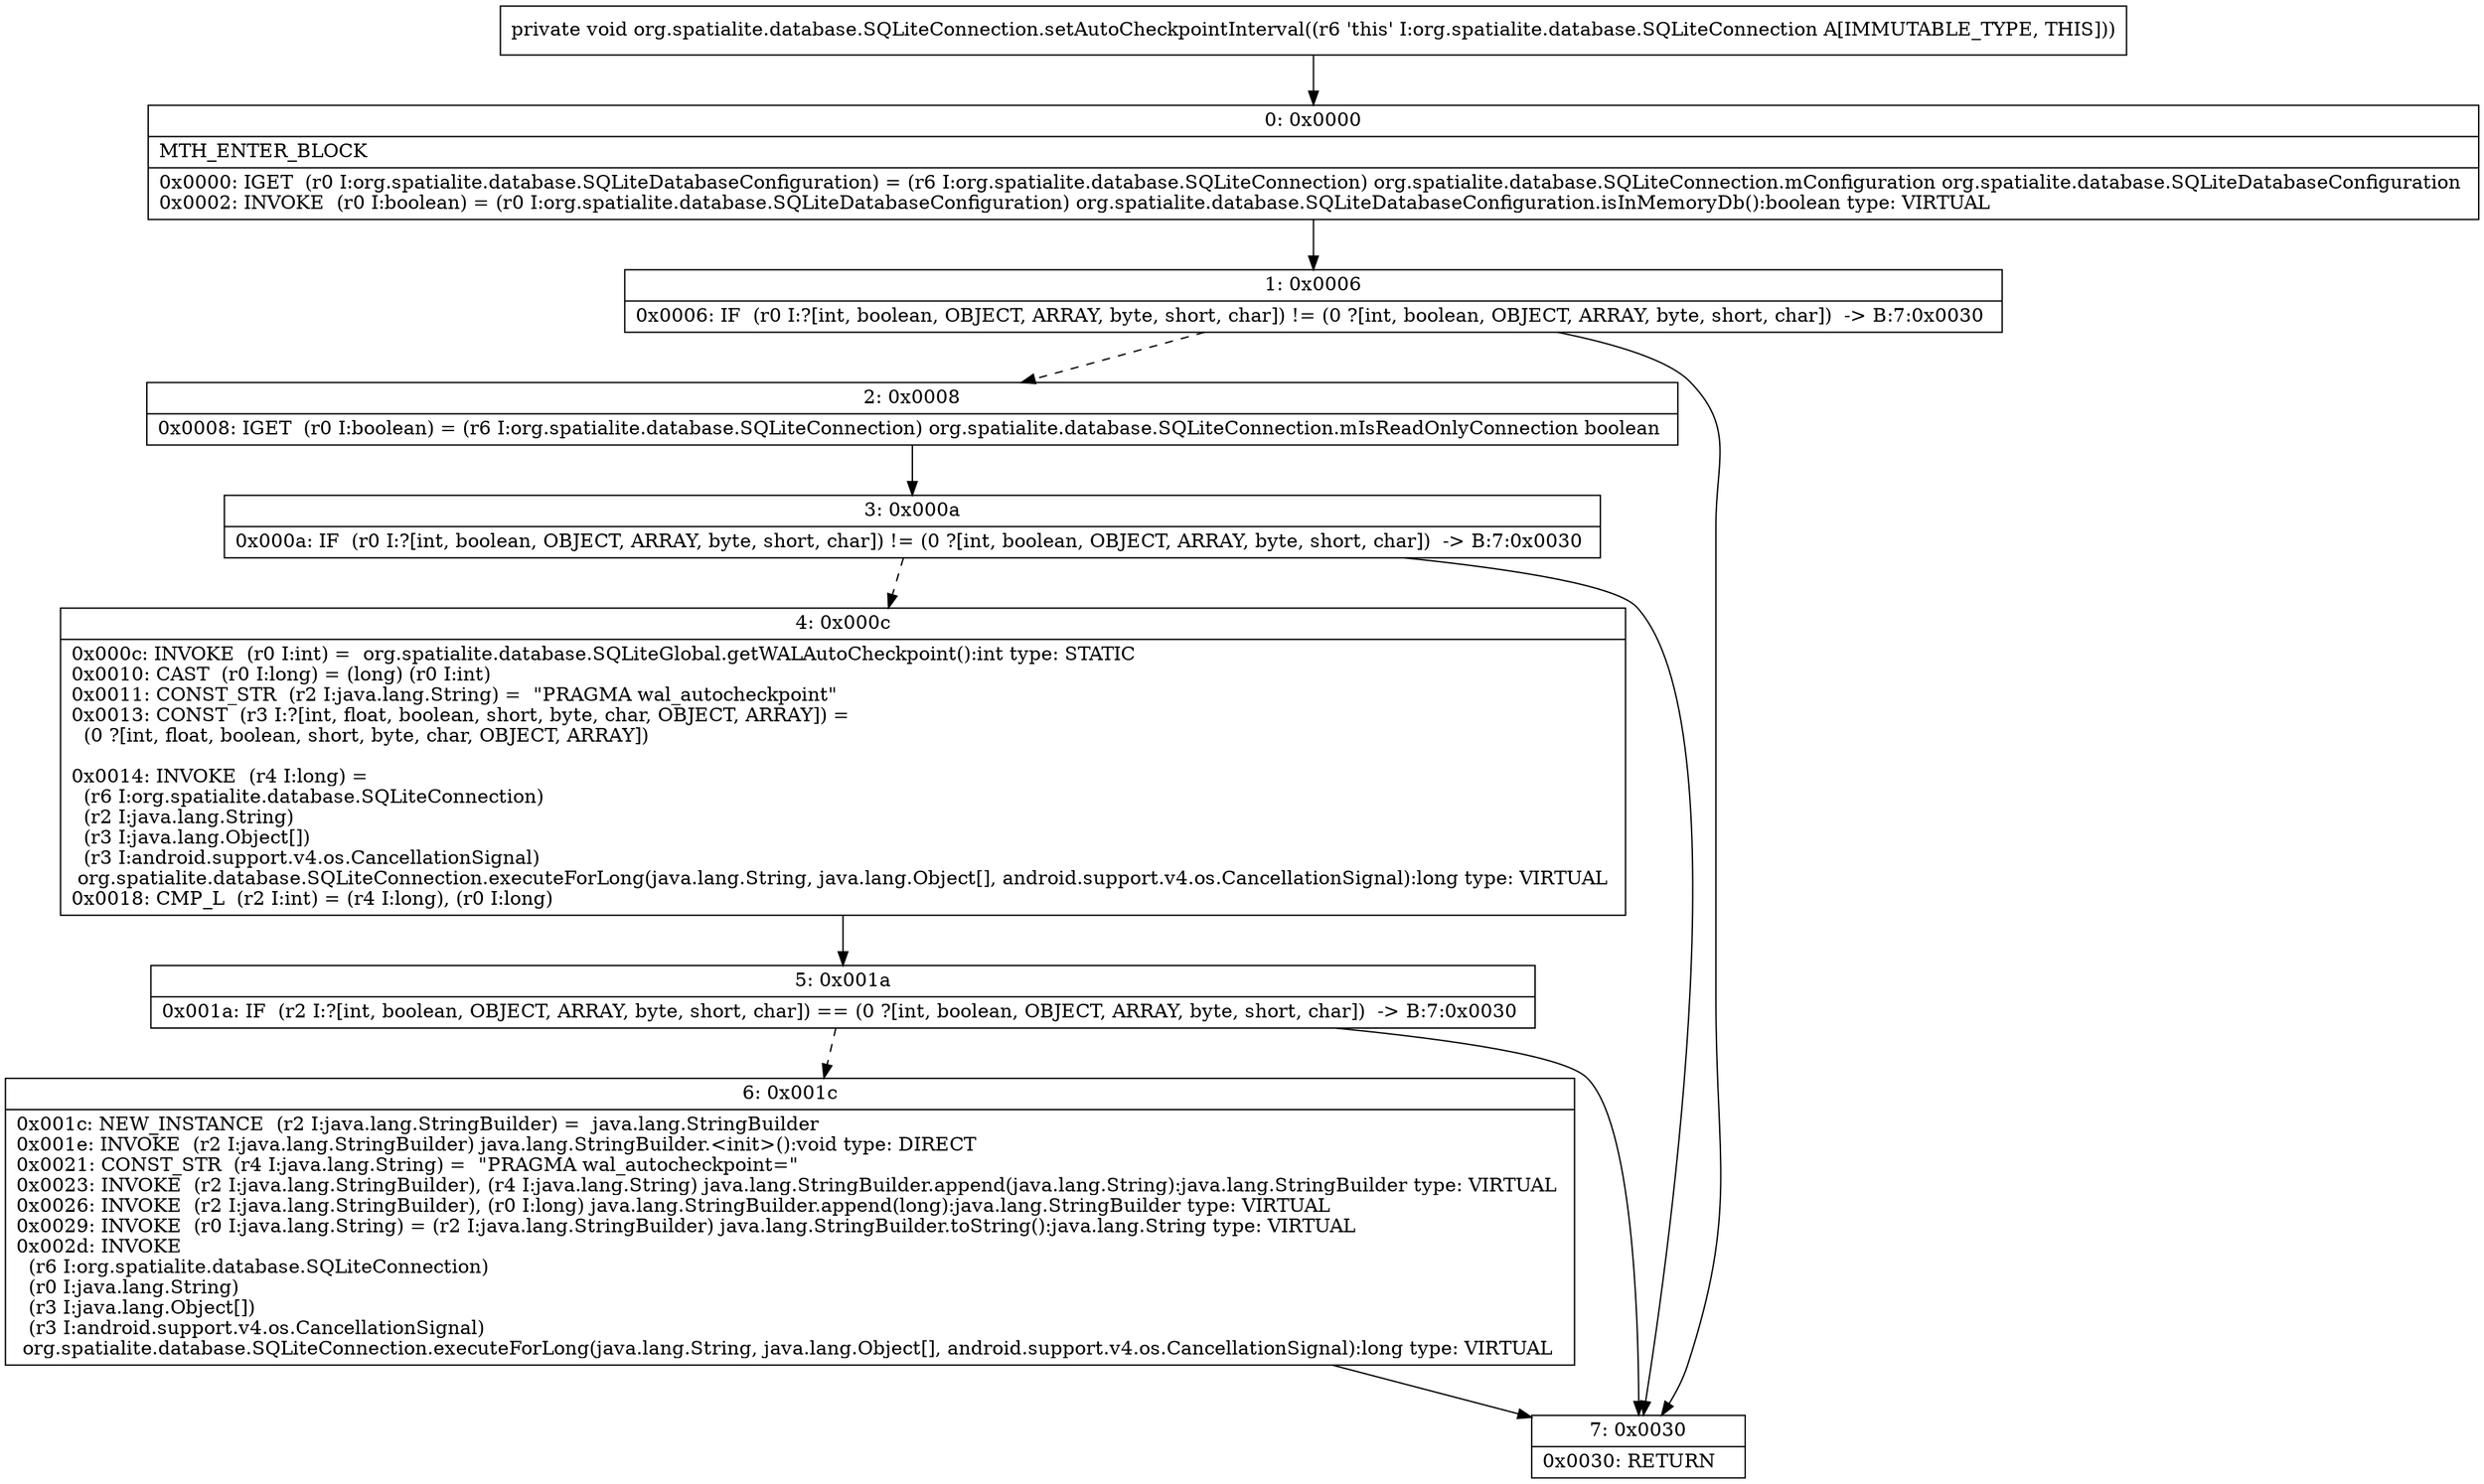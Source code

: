 digraph "CFG fororg.spatialite.database.SQLiteConnection.setAutoCheckpointInterval()V" {
Node_0 [shape=record,label="{0\:\ 0x0000|MTH_ENTER_BLOCK\l|0x0000: IGET  (r0 I:org.spatialite.database.SQLiteDatabaseConfiguration) = (r6 I:org.spatialite.database.SQLiteConnection) org.spatialite.database.SQLiteConnection.mConfiguration org.spatialite.database.SQLiteDatabaseConfiguration \l0x0002: INVOKE  (r0 I:boolean) = (r0 I:org.spatialite.database.SQLiteDatabaseConfiguration) org.spatialite.database.SQLiteDatabaseConfiguration.isInMemoryDb():boolean type: VIRTUAL \l}"];
Node_1 [shape=record,label="{1\:\ 0x0006|0x0006: IF  (r0 I:?[int, boolean, OBJECT, ARRAY, byte, short, char]) != (0 ?[int, boolean, OBJECT, ARRAY, byte, short, char])  \-\> B:7:0x0030 \l}"];
Node_2 [shape=record,label="{2\:\ 0x0008|0x0008: IGET  (r0 I:boolean) = (r6 I:org.spatialite.database.SQLiteConnection) org.spatialite.database.SQLiteConnection.mIsReadOnlyConnection boolean \l}"];
Node_3 [shape=record,label="{3\:\ 0x000a|0x000a: IF  (r0 I:?[int, boolean, OBJECT, ARRAY, byte, short, char]) != (0 ?[int, boolean, OBJECT, ARRAY, byte, short, char])  \-\> B:7:0x0030 \l}"];
Node_4 [shape=record,label="{4\:\ 0x000c|0x000c: INVOKE  (r0 I:int) =  org.spatialite.database.SQLiteGlobal.getWALAutoCheckpoint():int type: STATIC \l0x0010: CAST  (r0 I:long) = (long) (r0 I:int) \l0x0011: CONST_STR  (r2 I:java.lang.String) =  \"PRAGMA wal_autocheckpoint\" \l0x0013: CONST  (r3 I:?[int, float, boolean, short, byte, char, OBJECT, ARRAY]) = \l  (0 ?[int, float, boolean, short, byte, char, OBJECT, ARRAY])\l \l0x0014: INVOKE  (r4 I:long) = \l  (r6 I:org.spatialite.database.SQLiteConnection)\l  (r2 I:java.lang.String)\l  (r3 I:java.lang.Object[])\l  (r3 I:android.support.v4.os.CancellationSignal)\l org.spatialite.database.SQLiteConnection.executeForLong(java.lang.String, java.lang.Object[], android.support.v4.os.CancellationSignal):long type: VIRTUAL \l0x0018: CMP_L  (r2 I:int) = (r4 I:long), (r0 I:long) \l}"];
Node_5 [shape=record,label="{5\:\ 0x001a|0x001a: IF  (r2 I:?[int, boolean, OBJECT, ARRAY, byte, short, char]) == (0 ?[int, boolean, OBJECT, ARRAY, byte, short, char])  \-\> B:7:0x0030 \l}"];
Node_6 [shape=record,label="{6\:\ 0x001c|0x001c: NEW_INSTANCE  (r2 I:java.lang.StringBuilder) =  java.lang.StringBuilder \l0x001e: INVOKE  (r2 I:java.lang.StringBuilder) java.lang.StringBuilder.\<init\>():void type: DIRECT \l0x0021: CONST_STR  (r4 I:java.lang.String) =  \"PRAGMA wal_autocheckpoint=\" \l0x0023: INVOKE  (r2 I:java.lang.StringBuilder), (r4 I:java.lang.String) java.lang.StringBuilder.append(java.lang.String):java.lang.StringBuilder type: VIRTUAL \l0x0026: INVOKE  (r2 I:java.lang.StringBuilder), (r0 I:long) java.lang.StringBuilder.append(long):java.lang.StringBuilder type: VIRTUAL \l0x0029: INVOKE  (r0 I:java.lang.String) = (r2 I:java.lang.StringBuilder) java.lang.StringBuilder.toString():java.lang.String type: VIRTUAL \l0x002d: INVOKE  \l  (r6 I:org.spatialite.database.SQLiteConnection)\l  (r0 I:java.lang.String)\l  (r3 I:java.lang.Object[])\l  (r3 I:android.support.v4.os.CancellationSignal)\l org.spatialite.database.SQLiteConnection.executeForLong(java.lang.String, java.lang.Object[], android.support.v4.os.CancellationSignal):long type: VIRTUAL \l}"];
Node_7 [shape=record,label="{7\:\ 0x0030|0x0030: RETURN   \l}"];
MethodNode[shape=record,label="{private void org.spatialite.database.SQLiteConnection.setAutoCheckpointInterval((r6 'this' I:org.spatialite.database.SQLiteConnection A[IMMUTABLE_TYPE, THIS])) }"];
MethodNode -> Node_0;
Node_0 -> Node_1;
Node_1 -> Node_2[style=dashed];
Node_1 -> Node_7;
Node_2 -> Node_3;
Node_3 -> Node_4[style=dashed];
Node_3 -> Node_7;
Node_4 -> Node_5;
Node_5 -> Node_6[style=dashed];
Node_5 -> Node_7;
Node_6 -> Node_7;
}

